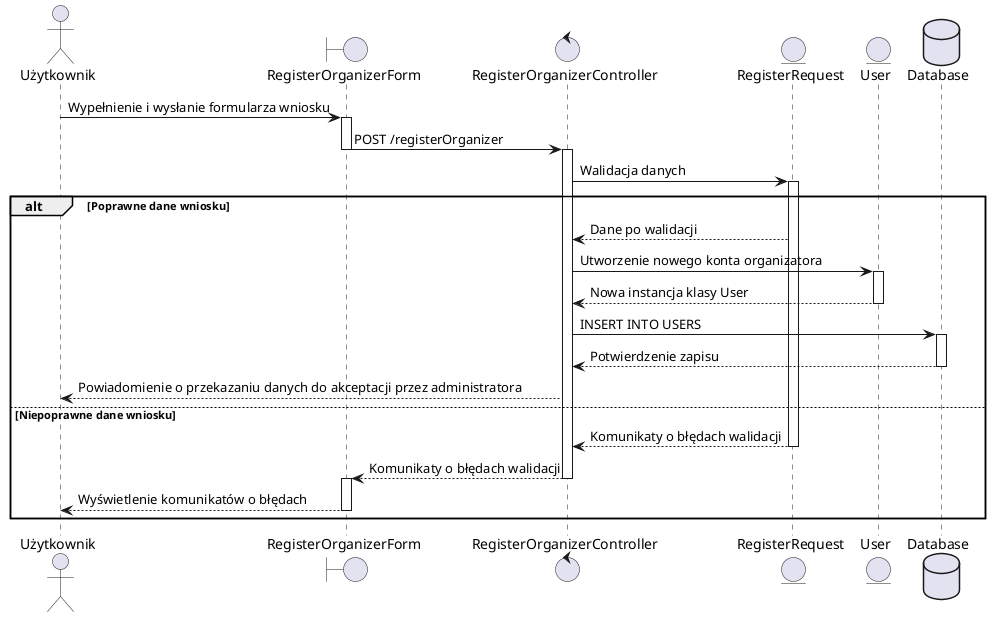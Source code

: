 @startuml
actor Użytkownik
boundary RegisterOrganizerForm   /'Formularz wniosku o utworzenie konta organizera'/
control RegisterOrganizerController  /'Kontroler odpowiedzialny za przepływ danych i logikę biznesową'/
entity RegisterRequest  /'Jednostka danych wniosku o konto organizera'/
entity User
database Database

Użytkownik -> RegisterOrganizerForm: Wypełnienie i wysłanie formularza wniosku
activate RegisterOrganizerForm
RegisterOrganizerForm -> RegisterOrganizerController: POST /registerOrganizer
deactivate RegisterOrganizerForm
activate RegisterOrganizerController
RegisterOrganizerController -> RegisterRequest: Walidacja danych

alt Poprawne dane wniosku
    activate RegisterRequest
    RegisterRequest --> RegisterOrganizerController: Dane po walidacji
    RegisterOrganizerController -> User: Utworzenie nowego konta organizatora
    activate User

    User --> RegisterOrganizerController: Nowa instancja klasy User
    deactivate User
    RegisterOrganizerController -> Database: INSERT INTO USERS
    activate Database
    Database --> RegisterOrganizerController: Potwierdzenie zapisu
    deactivate Database
    RegisterOrganizerController --> Użytkownik: Powiadomienie o przekazaniu danych do akceptacji przez administratora
else Niepoprawne dane wniosku
    RegisterRequest --> RegisterOrganizerController: Komunikaty o błędach walidacji
    deactivate RegisterRequest
    RegisterOrganizerController --> RegisterOrganizerForm: Komunikaty o błędach walidacji
    deactivate RegisterOrganizerController
    activate RegisterOrganizerForm
    RegisterOrganizerForm --> Użytkownik: Wyświetlenie komunikatów o błędach
    deactivate RegisterOrganizerForm
end
@enduml
